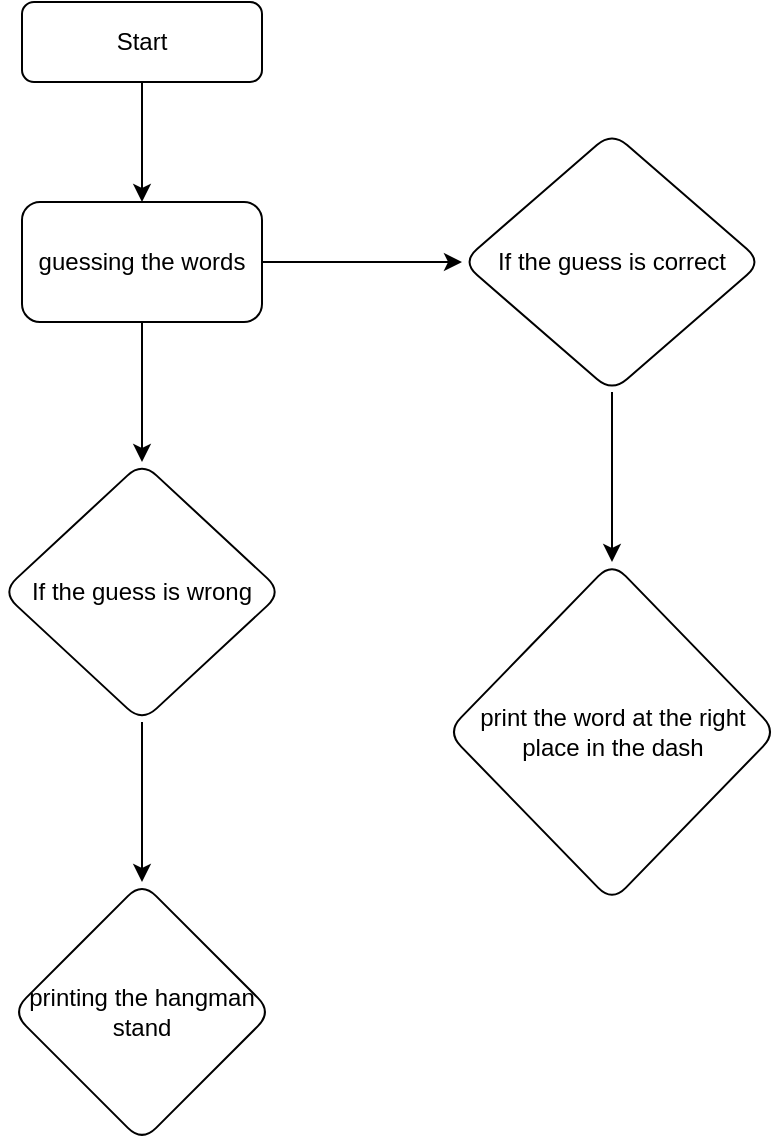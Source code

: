 <mxfile version="24.4.4" type="github">
  <diagram id="C5RBs43oDa-KdzZeNtuy" name="Page-1">
    <mxGraphModel dx="1050" dy="541" grid="1" gridSize="10" guides="1" tooltips="1" connect="1" arrows="1" fold="1" page="1" pageScale="1" pageWidth="827" pageHeight="1169" math="0" shadow="0">
      <root>
        <mxCell id="WIyWlLk6GJQsqaUBKTNV-0" />
        <mxCell id="WIyWlLk6GJQsqaUBKTNV-1" parent="WIyWlLk6GJQsqaUBKTNV-0" />
        <mxCell id="n_bgtGZWdlIXAuFnQNqS-7" style="edgeStyle=orthogonalEdgeStyle;rounded=0;orthogonalLoop=1;jettySize=auto;html=1;exitX=0.5;exitY=1;exitDx=0;exitDy=0;" edge="1" parent="WIyWlLk6GJQsqaUBKTNV-1" source="WIyWlLk6GJQsqaUBKTNV-3" target="n_bgtGZWdlIXAuFnQNqS-6">
          <mxGeometry relative="1" as="geometry" />
        </mxCell>
        <mxCell id="WIyWlLk6GJQsqaUBKTNV-3" value="Start" style="rounded=1;whiteSpace=wrap;html=1;fontSize=12;glass=0;strokeWidth=1;shadow=0;" parent="WIyWlLk6GJQsqaUBKTNV-1" vertex="1">
          <mxGeometry x="160" y="80" width="120" height="40" as="geometry" />
        </mxCell>
        <mxCell id="n_bgtGZWdlIXAuFnQNqS-10" value="" style="edgeStyle=orthogonalEdgeStyle;rounded=0;orthogonalLoop=1;jettySize=auto;html=1;" edge="1" parent="WIyWlLk6GJQsqaUBKTNV-1" source="n_bgtGZWdlIXAuFnQNqS-6" target="n_bgtGZWdlIXAuFnQNqS-9">
          <mxGeometry relative="1" as="geometry" />
        </mxCell>
        <mxCell id="n_bgtGZWdlIXAuFnQNqS-18" value="" style="edgeStyle=orthogonalEdgeStyle;rounded=0;orthogonalLoop=1;jettySize=auto;html=1;" edge="1" parent="WIyWlLk6GJQsqaUBKTNV-1" source="n_bgtGZWdlIXAuFnQNqS-6" target="n_bgtGZWdlIXAuFnQNqS-17">
          <mxGeometry relative="1" as="geometry" />
        </mxCell>
        <mxCell id="n_bgtGZWdlIXAuFnQNqS-6" value="guessing the words" style="rounded=1;whiteSpace=wrap;html=1;" vertex="1" parent="WIyWlLk6GJQsqaUBKTNV-1">
          <mxGeometry x="160" y="180" width="120" height="60" as="geometry" />
        </mxCell>
        <mxCell id="n_bgtGZWdlIXAuFnQNqS-13" value="" style="edgeStyle=orthogonalEdgeStyle;rounded=0;orthogonalLoop=1;jettySize=auto;html=1;" edge="1" parent="WIyWlLk6GJQsqaUBKTNV-1" source="n_bgtGZWdlIXAuFnQNqS-9" target="n_bgtGZWdlIXAuFnQNqS-12">
          <mxGeometry relative="1" as="geometry" />
        </mxCell>
        <mxCell id="n_bgtGZWdlIXAuFnQNqS-9" value="If the guess is correct" style="rhombus;whiteSpace=wrap;html=1;rounded=1;" vertex="1" parent="WIyWlLk6GJQsqaUBKTNV-1">
          <mxGeometry x="380" y="145" width="150" height="130" as="geometry" />
        </mxCell>
        <mxCell id="n_bgtGZWdlIXAuFnQNqS-12" value="print the word at the right place in the dash" style="rhombus;whiteSpace=wrap;html=1;rounded=1;" vertex="1" parent="WIyWlLk6GJQsqaUBKTNV-1">
          <mxGeometry x="372.5" y="360" width="165" height="170" as="geometry" />
        </mxCell>
        <mxCell id="n_bgtGZWdlIXAuFnQNqS-20" value="" style="edgeStyle=orthogonalEdgeStyle;rounded=0;orthogonalLoop=1;jettySize=auto;html=1;" edge="1" parent="WIyWlLk6GJQsqaUBKTNV-1" source="n_bgtGZWdlIXAuFnQNqS-17" target="n_bgtGZWdlIXAuFnQNqS-19">
          <mxGeometry relative="1" as="geometry" />
        </mxCell>
        <mxCell id="n_bgtGZWdlIXAuFnQNqS-17" value="If the guess is wrong" style="rhombus;whiteSpace=wrap;html=1;rounded=1;" vertex="1" parent="WIyWlLk6GJQsqaUBKTNV-1">
          <mxGeometry x="150" y="310" width="140" height="130" as="geometry" />
        </mxCell>
        <mxCell id="n_bgtGZWdlIXAuFnQNqS-19" value="printing the hangman stand" style="rhombus;whiteSpace=wrap;html=1;rounded=1;" vertex="1" parent="WIyWlLk6GJQsqaUBKTNV-1">
          <mxGeometry x="155" y="520" width="130" height="130" as="geometry" />
        </mxCell>
      </root>
    </mxGraphModel>
  </diagram>
</mxfile>
